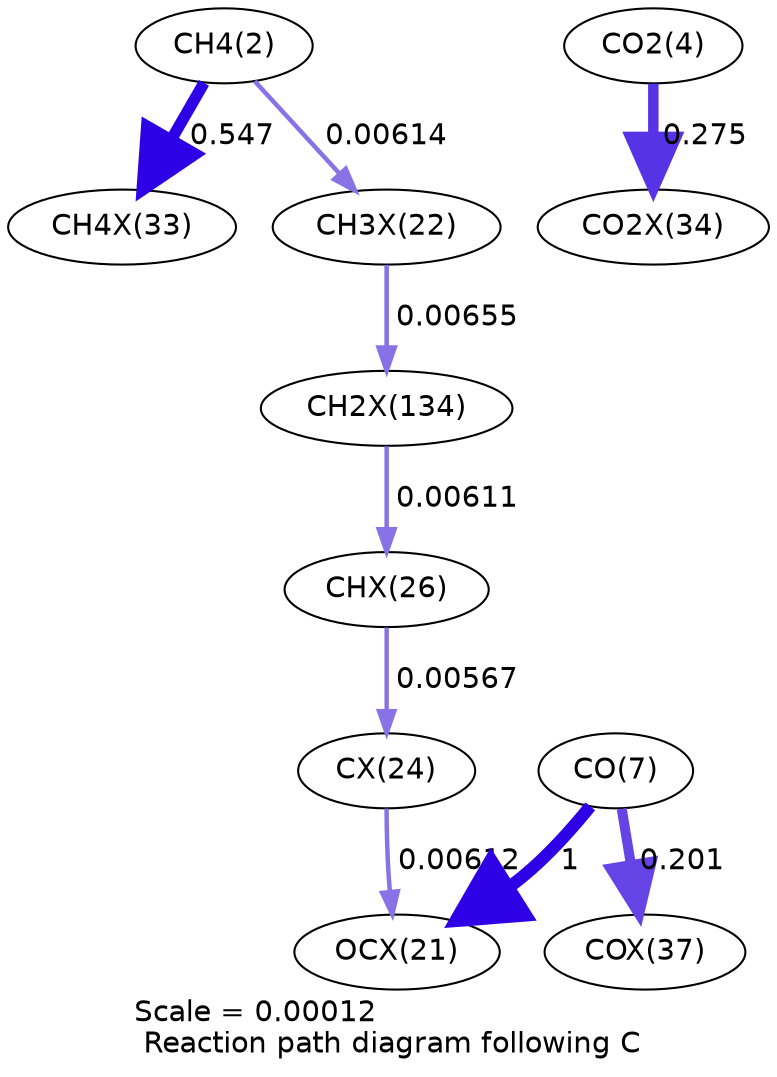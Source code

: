 digraph reaction_paths {
center=1;
s4 -> s33[fontname="Helvetica", penwidth=5.54, arrowsize=2.77, color="0.7, 1.05, 0.9"
, label=" 0.547"];
s4 -> s27[fontname="Helvetica", penwidth=2.16, arrowsize=1.08, color="0.7, 0.506, 0.9"
, label=" 0.00614"];
s27 -> s40[fontname="Helvetica", penwidth=2.2, arrowsize=1.1, color="0.7, 0.507, 0.9"
, label=" 0.00655"];
s40 -> s31[fontname="Helvetica", penwidth=2.15, arrowsize=1.08, color="0.7, 0.506, 0.9"
, label=" 0.00611"];
s31 -> s29[fontname="Helvetica", penwidth=2.1, arrowsize=1.05, color="0.7, 0.506, 0.9"
, label=" 0.00567"];
s9 -> s26[fontname="Helvetica", penwidth=6, arrowsize=3, color="0.7, 1.5, 0.9"
, label=" 1"];
s9 -> s37[fontname="Helvetica", penwidth=4.79, arrowsize=2.39, color="0.7, 0.701, 0.9"
, label=" 0.201"];
s29 -> s26[fontname="Helvetica", penwidth=2.15, arrowsize=1.08, color="0.7, 0.506, 0.9"
, label=" 0.00612"];
s6 -> s34[fontname="Helvetica", penwidth=5.03, arrowsize=2.51, color="0.7, 0.775, 0.9"
, label=" 0.275"];
s4 [ fontname="Helvetica", label="CH4(2)"];
s6 [ fontname="Helvetica", label="CO2(4)"];
s9 [ fontname="Helvetica", label="CO(7)"];
s26 [ fontname="Helvetica", label="OCX(21)"];
s27 [ fontname="Helvetica", label="CH3X(22)"];
s29 [ fontname="Helvetica", label="CX(24)"];
s31 [ fontname="Helvetica", label="CHX(26)"];
s33 [ fontname="Helvetica", label="CH4X(33)"];
s34 [ fontname="Helvetica", label="CO2X(34)"];
s37 [ fontname="Helvetica", label="COX(37)"];
s40 [ fontname="Helvetica", label="CH2X(134)"];
 label = "Scale = 0.00012\l Reaction path diagram following C";
 fontname = "Helvetica";
}
